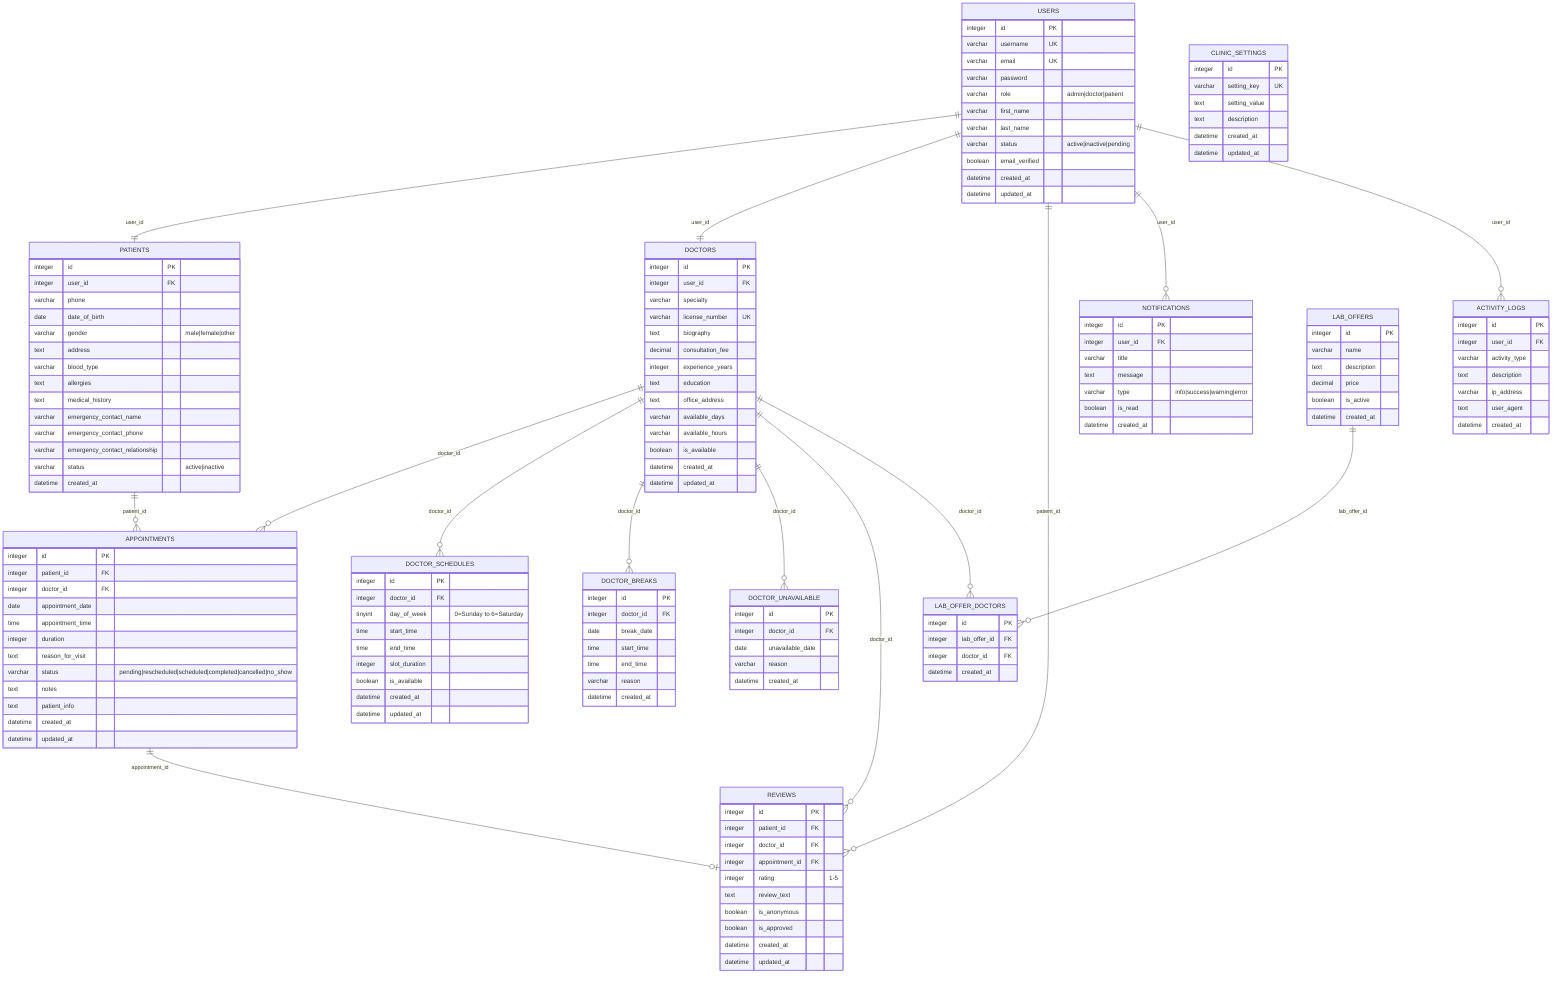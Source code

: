 erDiagram
    USERS {
        integer id PK
        varchar username UK
        varchar email UK
        varchar password
        varchar role "admin|doctor|patient"
        varchar first_name
        varchar last_name
        varchar status "active|inactive|pending"
        boolean email_verified
        datetime created_at
        datetime updated_at
    }

    PATIENTS {
        integer id PK
        integer user_id FK
        varchar phone
        date date_of_birth
        varchar gender "male|female|other"
        text address
        varchar blood_type
        text allergies
        text medical_history
        varchar emergency_contact_name
        varchar emergency_contact_phone
        varchar emergency_contact_relationship
        varchar status "active|inactive"
        datetime created_at
    }

    DOCTORS {
        integer id PK
        integer user_id FK
        varchar specialty
        varchar license_number UK
        text biography
        decimal consultation_fee
        integer experience_years
        text education
        text office_address
        varchar available_days
        varchar available_hours
        boolean is_available
        datetime created_at
        datetime updated_at
    }

    APPOINTMENTS {
        integer id PK
        integer patient_id FK
        integer doctor_id FK
        date appointment_date
        time appointment_time
        integer duration
        text reason_for_visit
        varchar status "pending|rescheduled|scheduled|completed|cancelled|no_show"
        text notes
        text patient_info
        datetime created_at
        datetime updated_at
    }

    DOCTOR_SCHEDULES {
        integer id PK
        integer doctor_id FK
        tinyint day_of_week "0=Sunday to 6=Saturday"
        time start_time
        time end_time
        integer slot_duration
        boolean is_available
        datetime created_at
        datetime updated_at
    }

    DOCTOR_BREAKS {
        integer id PK
        integer doctor_id FK
        date break_date
        time start_time
        time end_time
        varchar reason
        datetime created_at
    }

    DOCTOR_UNAVAILABLE {
        integer id PK
        integer doctor_id FK
        date unavailable_date
        varchar reason
        datetime created_at
    }

    REVIEWS {
        integer id PK
        integer patient_id FK
        integer doctor_id FK
        integer appointment_id FK
        integer rating "1-5"
        text review_text
        boolean is_anonymous
        boolean is_approved
        datetime created_at
        datetime updated_at
    }

    NOTIFICATIONS {
        integer id PK
        integer user_id FK
        varchar title
        text message
        varchar type "info|success|warning|error"
        boolean is_read
        datetime created_at
    }

    ACTIVITY_LOGS {
        integer id PK
        integer user_id FK
        varchar activity_type
        text description
        varchar ip_address
        text user_agent
        datetime created_at
    }

    CLINIC_SETTINGS {
        integer id PK
        varchar setting_key UK
        text setting_value
        text description
        datetime created_at
        datetime updated_at
    }

    LAB_OFFERS {
        integer id PK
        varchar name
        text description
        decimal price
        boolean is_active
        datetime created_at
    }

    LAB_OFFER_DOCTORS {
        integer id PK
        integer lab_offer_id FK
        integer doctor_id FK
        datetime created_at
    }

    %% Primary Relationships
    USERS ||--|| PATIENTS : "user_id"
    USERS ||--|| DOCTORS : "user_id"
    
    %% Appointment Relationships
    PATIENTS ||--o{ APPOINTMENTS : "patient_id"
    DOCTORS ||--o{ APPOINTMENTS : "doctor_id"
    
    %% Schedule Relationships
    DOCTORS ||--o{ DOCTOR_SCHEDULES : "doctor_id"
    DOCTORS ||--o{ DOCTOR_BREAKS : "doctor_id"
    DOCTORS ||--o{ DOCTOR_UNAVAILABLE : "doctor_id"
    
    %% Review System
    USERS ||--o{ REVIEWS : "patient_id"
    DOCTORS ||--o{ REVIEWS : "doctor_id"
    APPOINTMENTS ||--o| REVIEWS : "appointment_id"
    
    %% System Logs & Notifications
    USERS ||--o{ NOTIFICATIONS : "user_id"
    USERS ||--o{ ACTIVITY_LOGS : "user_id"
    
    %% Lab Services
    LAB_OFFERS ||--o{ LAB_OFFER_DOCTORS : "lab_offer_id"
    DOCTORS ||--o{ LAB_OFFER_DOCTORS : "doctor_id"